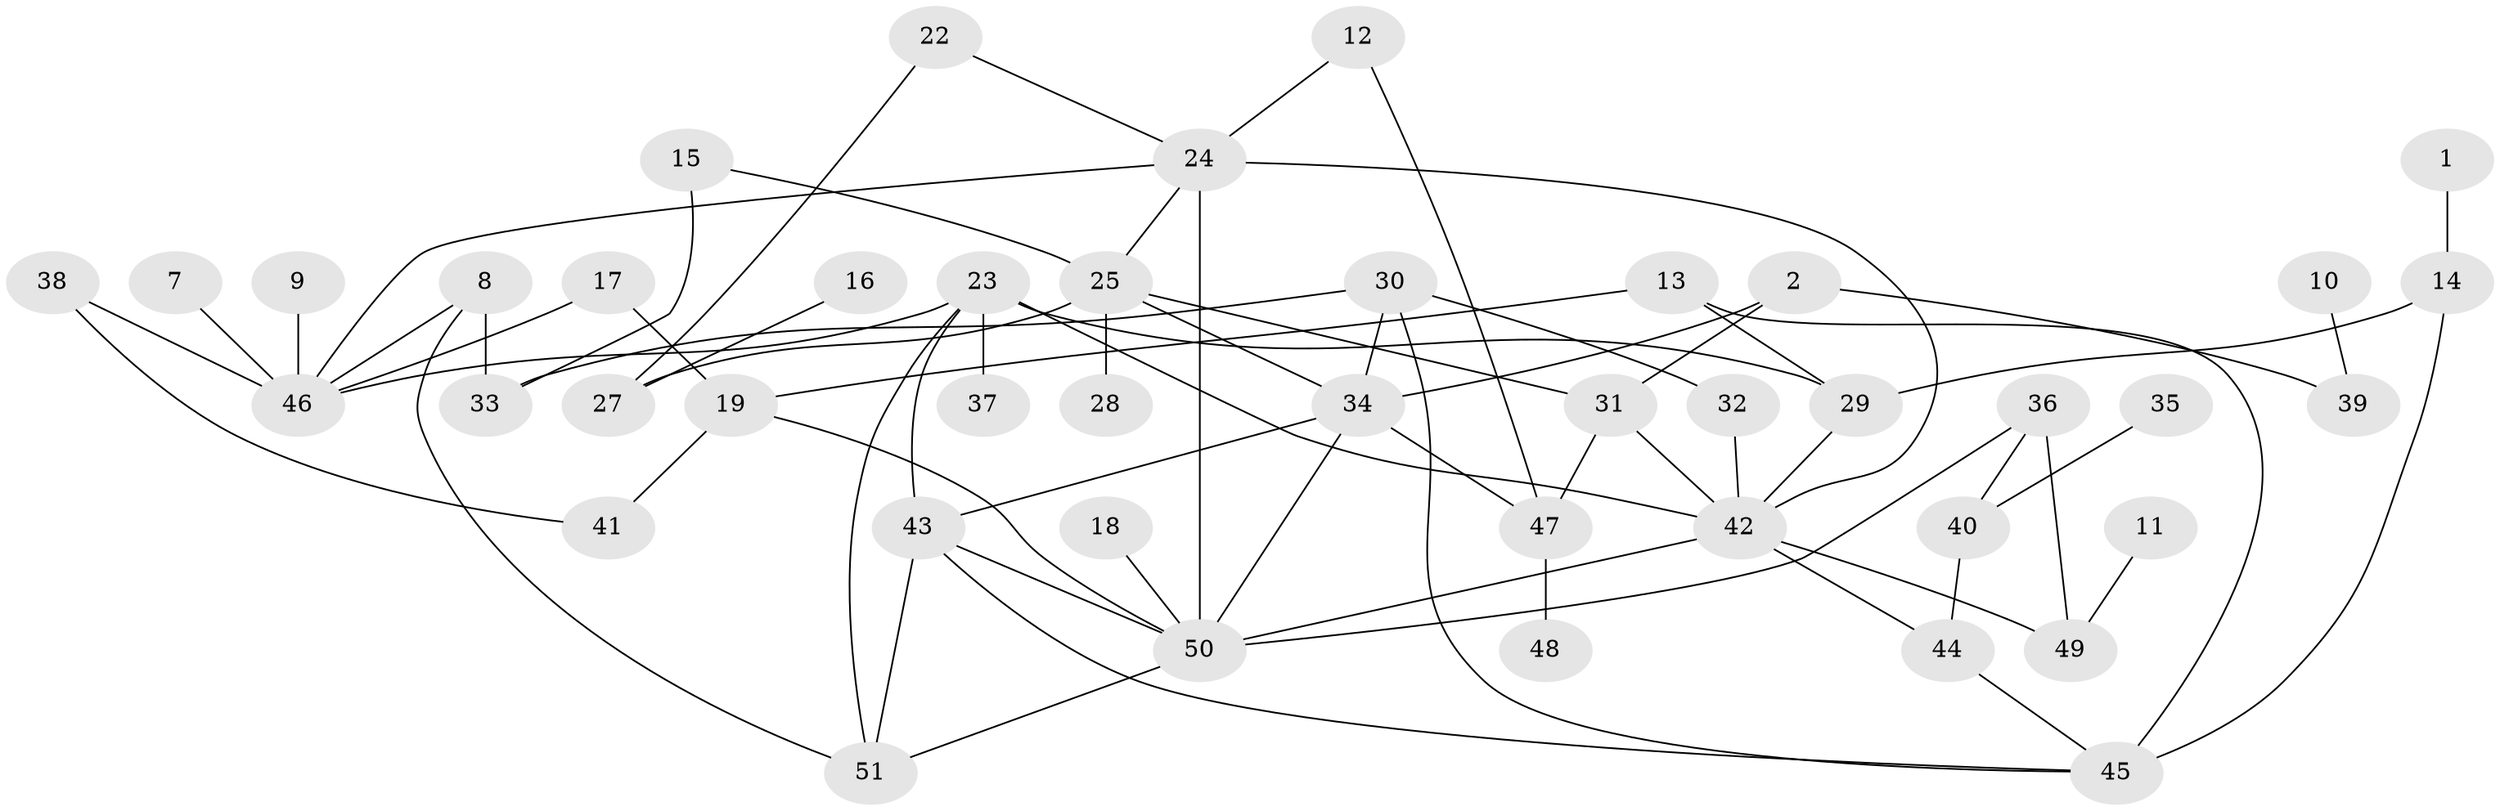// original degree distribution, {6: 0.0392156862745098, 1: 0.18627450980392157, 4: 0.1568627450980392, 2: 0.28431372549019607, 3: 0.21568627450980393, 0: 0.06862745098039216, 5: 0.029411764705882353, 7: 0.0196078431372549}
// Generated by graph-tools (version 1.1) at 2025/00/03/09/25 03:00:54]
// undirected, 44 vertices, 69 edges
graph export_dot {
graph [start="1"]
  node [color=gray90,style=filled];
  1;
  2;
  7;
  8;
  9;
  10;
  11;
  12;
  13;
  14;
  15;
  16;
  17;
  18;
  19;
  22;
  23;
  24;
  25;
  27;
  28;
  29;
  30;
  31;
  32;
  33;
  34;
  35;
  36;
  37;
  38;
  39;
  40;
  41;
  42;
  43;
  44;
  45;
  46;
  47;
  48;
  49;
  50;
  51;
  1 -- 14 [weight=1.0];
  2 -- 31 [weight=1.0];
  2 -- 34 [weight=1.0];
  2 -- 39 [weight=1.0];
  7 -- 46 [weight=1.0];
  8 -- 33 [weight=1.0];
  8 -- 46 [weight=1.0];
  8 -- 51 [weight=1.0];
  9 -- 46 [weight=1.0];
  10 -- 39 [weight=1.0];
  11 -- 49 [weight=1.0];
  12 -- 24 [weight=1.0];
  12 -- 47 [weight=1.0];
  13 -- 19 [weight=1.0];
  13 -- 29 [weight=1.0];
  13 -- 45 [weight=1.0];
  14 -- 29 [weight=1.0];
  14 -- 45 [weight=2.0];
  15 -- 25 [weight=2.0];
  15 -- 33 [weight=1.0];
  16 -- 27 [weight=1.0];
  17 -- 19 [weight=1.0];
  17 -- 46 [weight=1.0];
  18 -- 50 [weight=1.0];
  19 -- 41 [weight=1.0];
  19 -- 50 [weight=1.0];
  22 -- 24 [weight=1.0];
  22 -- 27 [weight=1.0];
  23 -- 29 [weight=1.0];
  23 -- 37 [weight=1.0];
  23 -- 42 [weight=2.0];
  23 -- 43 [weight=1.0];
  23 -- 46 [weight=1.0];
  23 -- 51 [weight=2.0];
  24 -- 25 [weight=1.0];
  24 -- 42 [weight=2.0];
  24 -- 46 [weight=1.0];
  24 -- 50 [weight=2.0];
  25 -- 27 [weight=2.0];
  25 -- 28 [weight=1.0];
  25 -- 31 [weight=1.0];
  25 -- 34 [weight=1.0];
  29 -- 42 [weight=1.0];
  30 -- 32 [weight=1.0];
  30 -- 33 [weight=1.0];
  30 -- 34 [weight=1.0];
  30 -- 45 [weight=1.0];
  31 -- 42 [weight=1.0];
  31 -- 47 [weight=1.0];
  32 -- 42 [weight=1.0];
  34 -- 43 [weight=1.0];
  34 -- 47 [weight=1.0];
  34 -- 50 [weight=1.0];
  35 -- 40 [weight=1.0];
  36 -- 40 [weight=1.0];
  36 -- 49 [weight=1.0];
  36 -- 50 [weight=2.0];
  38 -- 41 [weight=1.0];
  38 -- 46 [weight=1.0];
  40 -- 44 [weight=1.0];
  42 -- 44 [weight=1.0];
  42 -- 49 [weight=1.0];
  42 -- 50 [weight=1.0];
  43 -- 45 [weight=1.0];
  43 -- 50 [weight=1.0];
  43 -- 51 [weight=1.0];
  44 -- 45 [weight=1.0];
  47 -- 48 [weight=1.0];
  50 -- 51 [weight=2.0];
}
